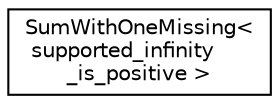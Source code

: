 digraph "Graphical Class Hierarchy"
{
 // LATEX_PDF_SIZE
  edge [fontname="Helvetica",fontsize="10",labelfontname="Helvetica",labelfontsize="10"];
  node [fontname="Helvetica",fontsize="10",shape=record];
  rankdir="LR";
  Node0 [label="SumWithOneMissing\<\l supported_infinity\l_is_positive \>",height=0.2,width=0.4,color="black", fillcolor="white", style="filled",URL="$classoperations__research_1_1glop_1_1_sum_with_one_missing.html",tooltip=" "];
}
